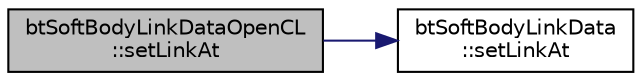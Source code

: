 digraph "btSoftBodyLinkDataOpenCL::setLinkAt"
{
  edge [fontname="Helvetica",fontsize="10",labelfontname="Helvetica",labelfontsize="10"];
  node [fontname="Helvetica",fontsize="10",shape=record];
  rankdir="LR";
  Node1 [label="btSoftBodyLinkDataOpenCL\l::setLinkAt",height=0.2,width=0.4,color="black", fillcolor="grey75", style="filled", fontcolor="black"];
  Node1 -> Node2 [color="midnightblue",fontsize="10",style="solid",fontname="Helvetica"];
  Node2 [label="btSoftBodyLinkData\l::setLinkAt",height=0.2,width=0.4,color="black", fillcolor="white", style="filled",URL="$classbt_soft_body_link_data.html#a44f200dcb878405cebf3704dc7a8b8cd"];
}
